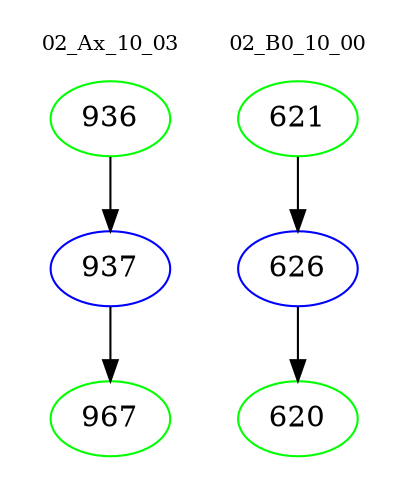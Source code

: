 digraph{
subgraph cluster_0 {
color = white
label = "02_Ax_10_03";
fontsize=10;
T0_936 [label="936", color="green"]
T0_936 -> T0_937 [color="black"]
T0_937 [label="937", color="blue"]
T0_937 -> T0_967 [color="black"]
T0_967 [label="967", color="green"]
}
subgraph cluster_1 {
color = white
label = "02_B0_10_00";
fontsize=10;
T1_621 [label="621", color="green"]
T1_621 -> T1_626 [color="black"]
T1_626 [label="626", color="blue"]
T1_626 -> T1_620 [color="black"]
T1_620 [label="620", color="green"]
}
}
